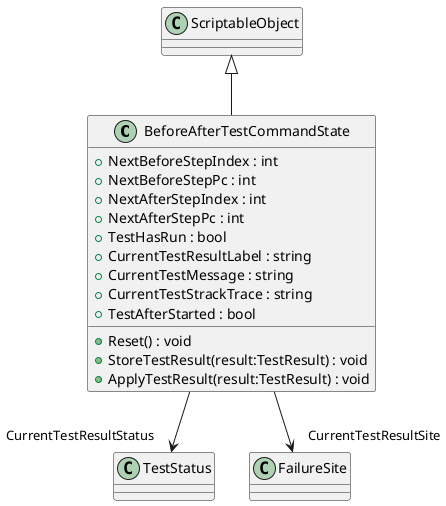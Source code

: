 @startuml
class BeforeAfterTestCommandState {
    + NextBeforeStepIndex : int
    + NextBeforeStepPc : int
    + NextAfterStepIndex : int
    + NextAfterStepPc : int
    + TestHasRun : bool
    + CurrentTestResultLabel : string
    + CurrentTestMessage : string
    + CurrentTestStrackTrace : string
    + TestAfterStarted : bool
    + Reset() : void
    + StoreTestResult(result:TestResult) : void
    + ApplyTestResult(result:TestResult) : void
}
ScriptableObject <|-- BeforeAfterTestCommandState
BeforeAfterTestCommandState --> "CurrentTestResultStatus" TestStatus
BeforeAfterTestCommandState --> "CurrentTestResultSite" FailureSite
@enduml
